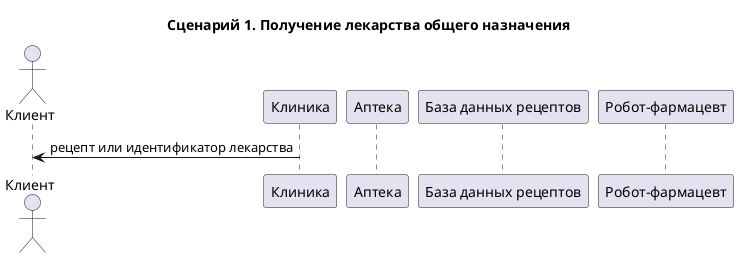 @startuml "usecases"

title "Сценарий 1. Получение лекарства общего назначения"

actor "Клиент" as client
participant "Клиника" as clinic
participant "Аптека" as pharmacy
participant "База данных рецептов" as database
participant "Робот-фармацевт" as robot

clinic -> client: рецепт или идентификатор лекарства

@enduml